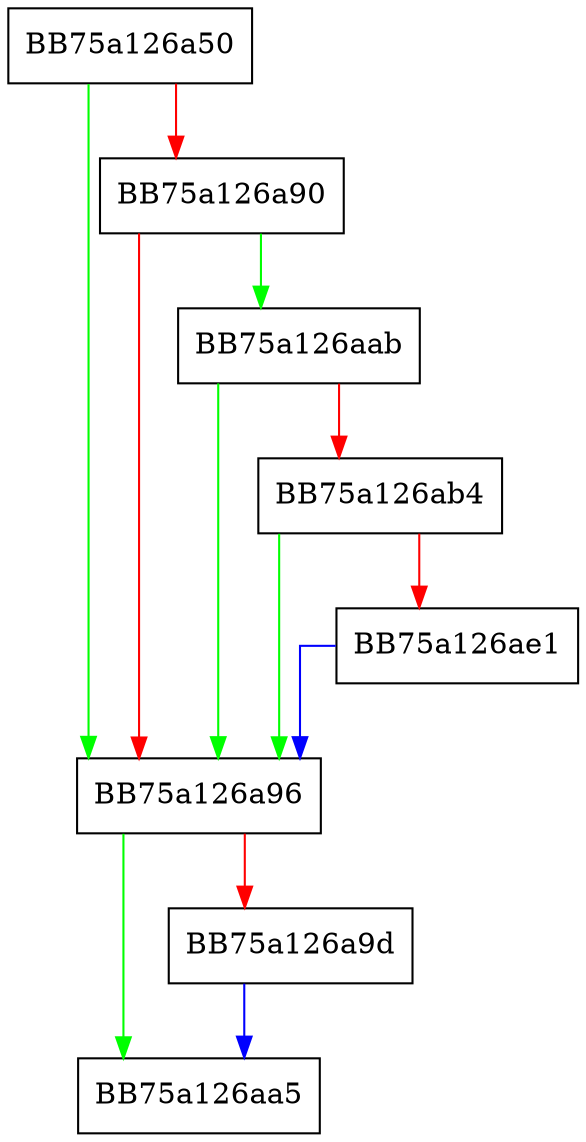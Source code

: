 digraph match_prefix {
  node [shape="box"];
  graph [splines=ortho];
  BB75a126a50 -> BB75a126a96 [color="green"];
  BB75a126a50 -> BB75a126a90 [color="red"];
  BB75a126a90 -> BB75a126aab [color="green"];
  BB75a126a90 -> BB75a126a96 [color="red"];
  BB75a126a96 -> BB75a126aa5 [color="green"];
  BB75a126a96 -> BB75a126a9d [color="red"];
  BB75a126a9d -> BB75a126aa5 [color="blue"];
  BB75a126aab -> BB75a126a96 [color="green"];
  BB75a126aab -> BB75a126ab4 [color="red"];
  BB75a126ab4 -> BB75a126a96 [color="green"];
  BB75a126ab4 -> BB75a126ae1 [color="red"];
  BB75a126ae1 -> BB75a126a96 [color="blue"];
}